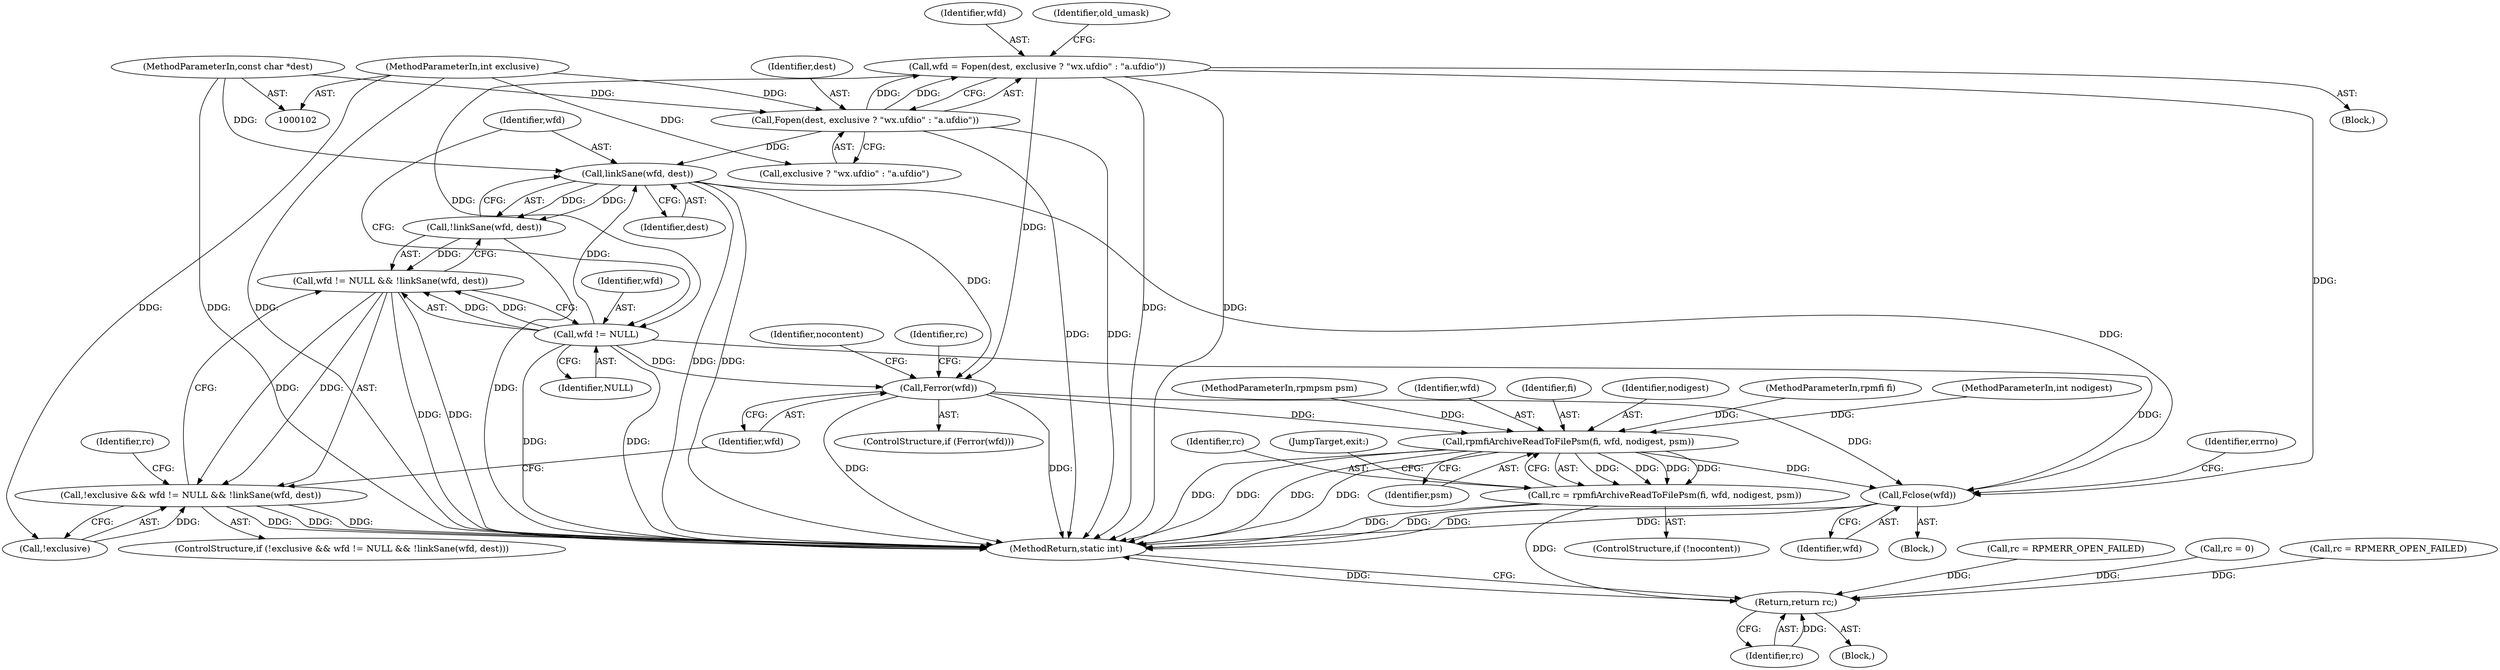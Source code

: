 digraph "0_rpm_404ef011c300207cdb1e531670384564aae04bdc@API" {
"1000124" [label="(Call,wfd = Fopen(dest, exclusive ? \"wx.ufdio\" : \"a.ufdio\"))"];
"1000126" [label="(Call,Fopen(dest, exclusive ? \"wx.ufdio\" : \"a.ufdio\"))"];
"1000104" [label="(MethodParameterIn,const char *dest)"];
"1000106" [label="(MethodParameterIn,int exclusive)"];
"1000139" [label="(Call,wfd != NULL)"];
"1000138" [label="(Call,wfd != NULL && !linkSane(wfd, dest))"];
"1000135" [label="(Call,!exclusive && wfd != NULL && !linkSane(wfd, dest))"];
"1000143" [label="(Call,linkSane(wfd, dest))"];
"1000142" [label="(Call,!linkSane(wfd, dest))"];
"1000152" [label="(Call,Ferror(wfd))"];
"1000164" [label="(Call,rpmfiArchiveReadToFilePsm(fi, wfd, nodigest, psm))"];
"1000162" [label="(Call,rc = rpmfiArchiveReadToFilePsm(fi, wfd, nodigest, psm))"];
"1000182" [label="(Return,return rc;)"];
"1000177" [label="(Call,Fclose(wfd))"];
"1000180" [label="(Identifier,errno)"];
"1000127" [label="(Identifier,dest)"];
"1000136" [label="(Call,!exclusive)"];
"1000107" [label="(MethodParameterIn,int nodigest)"];
"1000151" [label="(ControlStructure,if (Ferror(wfd)))"];
"1000155" [label="(Call,rc = RPMERR_OPEN_FAILED)"];
"1000144" [label="(Identifier,wfd)"];
"1000148" [label="(Identifier,rc)"];
"1000183" [label="(Identifier,rc)"];
"1000126" [label="(Call,Fopen(dest, exclusive ? \"wx.ufdio\" : \"a.ufdio\"))"];
"1000178" [label="(Identifier,wfd)"];
"1000159" [label="(ControlStructure,if (!nocontent))"];
"1000124" [label="(Call,wfd = Fopen(dest, exclusive ? \"wx.ufdio\" : \"a.ufdio\"))"];
"1000184" [label="(MethodReturn,static int)"];
"1000138" [label="(Call,wfd != NULL && !linkSane(wfd, dest))"];
"1000125" [label="(Identifier,wfd)"];
"1000109" [label="(Block,)"];
"1000142" [label="(Call,!linkSane(wfd, dest))"];
"1000105" [label="(MethodParameterIn,rpmpsm psm)"];
"1000169" [label="(JumpTarget,exit:)"];
"1000152" [label="(Call,Ferror(wfd))"];
"1000133" [label="(Identifier,old_umask)"];
"1000115" [label="(Call,rc = 0)"];
"1000134" [label="(ControlStructure,if (!exclusive && wfd != NULL && !linkSane(wfd, dest)))"];
"1000162" [label="(Call,rc = rpmfiArchiveReadToFilePsm(fi, wfd, nodigest, psm))"];
"1000166" [label="(Identifier,wfd)"];
"1000140" [label="(Identifier,wfd)"];
"1000128" [label="(Call,exclusive ? \"wx.ufdio\" : \"a.ufdio\")"];
"1000118" [label="(Block,)"];
"1000135" [label="(Call,!exclusive && wfd != NULL && !linkSane(wfd, dest))"];
"1000172" [label="(Block,)"];
"1000165" [label="(Identifier,fi)"];
"1000141" [label="(Identifier,NULL)"];
"1000104" [label="(MethodParameterIn,const char *dest)"];
"1000164" [label="(Call,rpmfiArchiveReadToFilePsm(fi, wfd, nodigest, psm))"];
"1000161" [label="(Identifier,nocontent)"];
"1000143" [label="(Call,linkSane(wfd, dest))"];
"1000163" [label="(Identifier,rc)"];
"1000182" [label="(Return,return rc;)"];
"1000139" [label="(Call,wfd != NULL)"];
"1000106" [label="(MethodParameterIn,int exclusive)"];
"1000156" [label="(Identifier,rc)"];
"1000167" [label="(Identifier,nodigest)"];
"1000145" [label="(Identifier,dest)"];
"1000147" [label="(Call,rc = RPMERR_OPEN_FAILED)"];
"1000177" [label="(Call,Fclose(wfd))"];
"1000153" [label="(Identifier,wfd)"];
"1000103" [label="(MethodParameterIn,rpmfi fi)"];
"1000168" [label="(Identifier,psm)"];
"1000124" -> "1000118"  [label="AST: "];
"1000124" -> "1000126"  [label="CFG: "];
"1000125" -> "1000124"  [label="AST: "];
"1000126" -> "1000124"  [label="AST: "];
"1000133" -> "1000124"  [label="CFG: "];
"1000124" -> "1000184"  [label="DDG: "];
"1000124" -> "1000184"  [label="DDG: "];
"1000126" -> "1000124"  [label="DDG: "];
"1000126" -> "1000124"  [label="DDG: "];
"1000124" -> "1000139"  [label="DDG: "];
"1000124" -> "1000152"  [label="DDG: "];
"1000124" -> "1000177"  [label="DDG: "];
"1000126" -> "1000128"  [label="CFG: "];
"1000127" -> "1000126"  [label="AST: "];
"1000128" -> "1000126"  [label="AST: "];
"1000126" -> "1000184"  [label="DDG: "];
"1000126" -> "1000184"  [label="DDG: "];
"1000104" -> "1000126"  [label="DDG: "];
"1000106" -> "1000126"  [label="DDG: "];
"1000126" -> "1000143"  [label="DDG: "];
"1000104" -> "1000102"  [label="AST: "];
"1000104" -> "1000184"  [label="DDG: "];
"1000104" -> "1000143"  [label="DDG: "];
"1000106" -> "1000102"  [label="AST: "];
"1000106" -> "1000184"  [label="DDG: "];
"1000106" -> "1000128"  [label="DDG: "];
"1000106" -> "1000136"  [label="DDG: "];
"1000139" -> "1000138"  [label="AST: "];
"1000139" -> "1000141"  [label="CFG: "];
"1000140" -> "1000139"  [label="AST: "];
"1000141" -> "1000139"  [label="AST: "];
"1000144" -> "1000139"  [label="CFG: "];
"1000138" -> "1000139"  [label="CFG: "];
"1000139" -> "1000184"  [label="DDG: "];
"1000139" -> "1000184"  [label="DDG: "];
"1000139" -> "1000138"  [label="DDG: "];
"1000139" -> "1000138"  [label="DDG: "];
"1000139" -> "1000143"  [label="DDG: "];
"1000139" -> "1000152"  [label="DDG: "];
"1000139" -> "1000177"  [label="DDG: "];
"1000138" -> "1000135"  [label="AST: "];
"1000138" -> "1000142"  [label="CFG: "];
"1000142" -> "1000138"  [label="AST: "];
"1000135" -> "1000138"  [label="CFG: "];
"1000138" -> "1000184"  [label="DDG: "];
"1000138" -> "1000184"  [label="DDG: "];
"1000138" -> "1000135"  [label="DDG: "];
"1000138" -> "1000135"  [label="DDG: "];
"1000142" -> "1000138"  [label="DDG: "];
"1000135" -> "1000134"  [label="AST: "];
"1000135" -> "1000136"  [label="CFG: "];
"1000136" -> "1000135"  [label="AST: "];
"1000148" -> "1000135"  [label="CFG: "];
"1000153" -> "1000135"  [label="CFG: "];
"1000135" -> "1000184"  [label="DDG: "];
"1000135" -> "1000184"  [label="DDG: "];
"1000135" -> "1000184"  [label="DDG: "];
"1000136" -> "1000135"  [label="DDG: "];
"1000143" -> "1000142"  [label="AST: "];
"1000143" -> "1000145"  [label="CFG: "];
"1000144" -> "1000143"  [label="AST: "];
"1000145" -> "1000143"  [label="AST: "];
"1000142" -> "1000143"  [label="CFG: "];
"1000143" -> "1000184"  [label="DDG: "];
"1000143" -> "1000184"  [label="DDG: "];
"1000143" -> "1000142"  [label="DDG: "];
"1000143" -> "1000142"  [label="DDG: "];
"1000143" -> "1000152"  [label="DDG: "];
"1000143" -> "1000177"  [label="DDG: "];
"1000142" -> "1000184"  [label="DDG: "];
"1000152" -> "1000151"  [label="AST: "];
"1000152" -> "1000153"  [label="CFG: "];
"1000153" -> "1000152"  [label="AST: "];
"1000156" -> "1000152"  [label="CFG: "];
"1000161" -> "1000152"  [label="CFG: "];
"1000152" -> "1000184"  [label="DDG: "];
"1000152" -> "1000184"  [label="DDG: "];
"1000152" -> "1000164"  [label="DDG: "];
"1000152" -> "1000177"  [label="DDG: "];
"1000164" -> "1000162"  [label="AST: "];
"1000164" -> "1000168"  [label="CFG: "];
"1000165" -> "1000164"  [label="AST: "];
"1000166" -> "1000164"  [label="AST: "];
"1000167" -> "1000164"  [label="AST: "];
"1000168" -> "1000164"  [label="AST: "];
"1000162" -> "1000164"  [label="CFG: "];
"1000164" -> "1000184"  [label="DDG: "];
"1000164" -> "1000184"  [label="DDG: "];
"1000164" -> "1000184"  [label="DDG: "];
"1000164" -> "1000184"  [label="DDG: "];
"1000164" -> "1000162"  [label="DDG: "];
"1000164" -> "1000162"  [label="DDG: "];
"1000164" -> "1000162"  [label="DDG: "];
"1000164" -> "1000162"  [label="DDG: "];
"1000103" -> "1000164"  [label="DDG: "];
"1000107" -> "1000164"  [label="DDG: "];
"1000105" -> "1000164"  [label="DDG: "];
"1000164" -> "1000177"  [label="DDG: "];
"1000162" -> "1000159"  [label="AST: "];
"1000163" -> "1000162"  [label="AST: "];
"1000169" -> "1000162"  [label="CFG: "];
"1000162" -> "1000184"  [label="DDG: "];
"1000162" -> "1000184"  [label="DDG: "];
"1000162" -> "1000182"  [label="DDG: "];
"1000182" -> "1000109"  [label="AST: "];
"1000182" -> "1000183"  [label="CFG: "];
"1000183" -> "1000182"  [label="AST: "];
"1000184" -> "1000182"  [label="CFG: "];
"1000182" -> "1000184"  [label="DDG: "];
"1000183" -> "1000182"  [label="DDG: "];
"1000147" -> "1000182"  [label="DDG: "];
"1000155" -> "1000182"  [label="DDG: "];
"1000115" -> "1000182"  [label="DDG: "];
"1000177" -> "1000172"  [label="AST: "];
"1000177" -> "1000178"  [label="CFG: "];
"1000178" -> "1000177"  [label="AST: "];
"1000180" -> "1000177"  [label="CFG: "];
"1000177" -> "1000184"  [label="DDG: "];
"1000177" -> "1000184"  [label="DDG: "];
}
